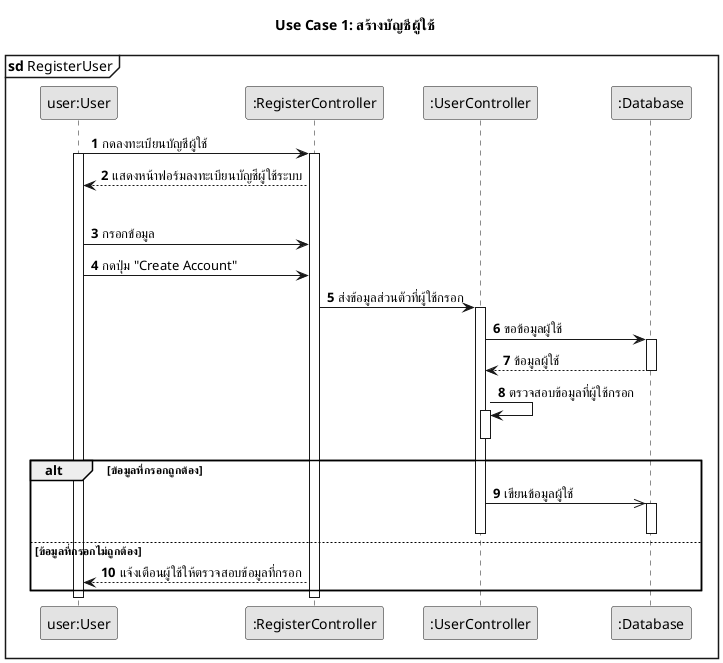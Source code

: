 @startuml
skinparam monochrome true
skinparam defaultFontName Sarabun
autonumber

title Use Case 1: สร้างบัญชีผู้ใช้
mainframe **sd** RegisterUser

participant "user:User" as User
participant ":RegisterController" as RegisterController
participant ":UserController" as UserController
participant ":Database" as Database

User -> RegisterController: กดลงทะเบียนบัญชีผู้ใช้

activate User

activate RegisterController
RegisterController --> User: แสดงหน้าฟอร์มลงทะเบียนบัญชีผู้ใช้ระบบ

' loop 1
loop ข้อมูลที่กรอกไม่ถูกต้อง

User -> RegisterController: กรอกข้อมูล
User -> RegisterController: กดปุ่ม "Create Account"
RegisterController -> UserController: ส่งข้อมูลส่วนตัวที่ผู้ใช้กรอก

activate UserController
UserController -> Database: ขอข้อมูลผู้ใช้

activate Database
Database --> UserController: ข้อมูลผู้ใช้
deactivate Database

UserController -> UserController: ตรวจสอบข้อมูลที่ผู้ใช้กรอก

activate UserController
deactivate UserController

' alt 1
alt ข้อมูลที่กรอกถูกต้อง

UserController ->> Database: เขียนข้อมูลผู้ใช้

activate Database
deactivate Database
deactivate UserController

else ข้อมูลที่กรอกไม่ถูกต้อง

RegisterController --> User: แจ้งเตือนผู้ใช้ให้ตรวจสอบข้อมูลที่กรอก

' alt 1
end

deactivate RegisterController

deactivate User
@enduml
